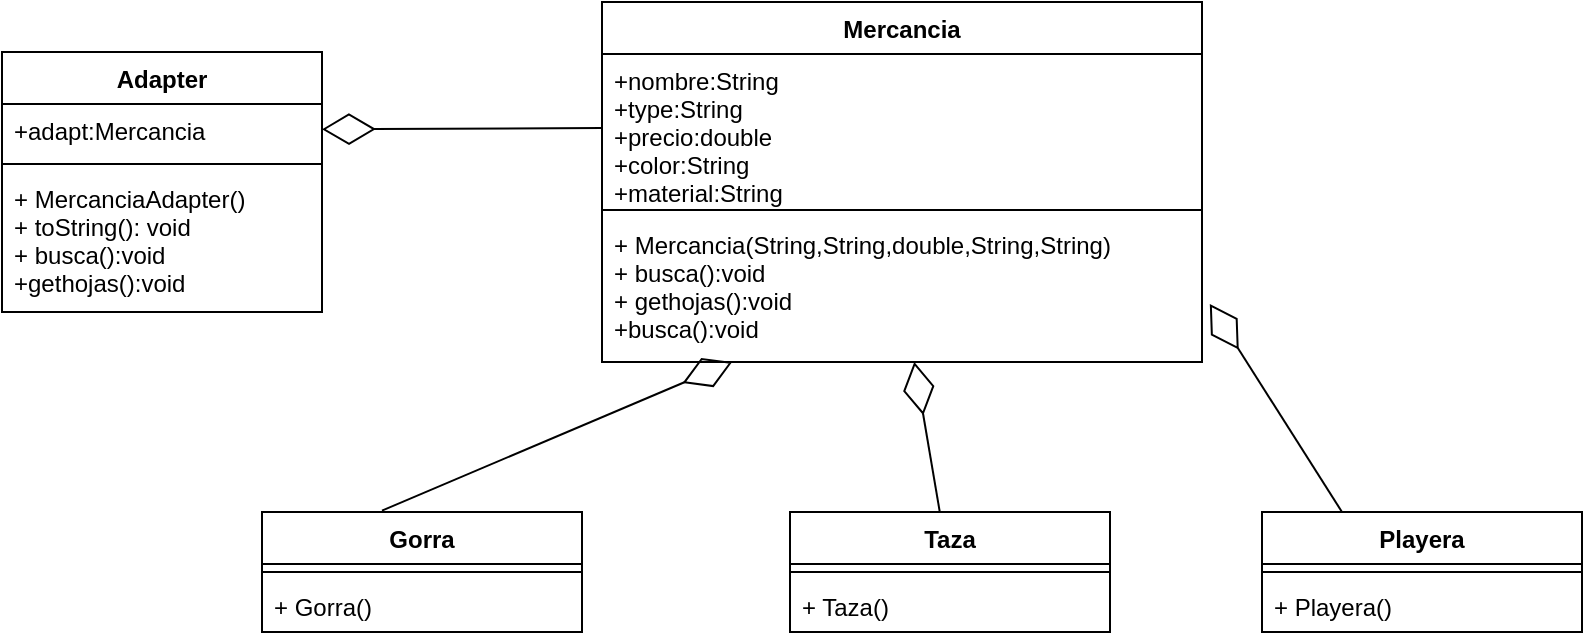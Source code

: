 <mxfile version="13.9.2" type="device"><diagram id="5bkMZD30vewf3lm7BBEv" name="Page-1"><mxGraphModel dx="1036" dy="494" grid="1" gridSize="10" guides="1" tooltips="1" connect="1" arrows="1" fold="1" page="1" pageScale="1" pageWidth="827" pageHeight="1169" math="0" shadow="0"><root><mxCell id="0"/><mxCell id="1" parent="0"/><mxCell id="4RvHICBWk5gI1mkjCIUd-1" value="Mercancia" style="swimlane;fontStyle=1;align=center;verticalAlign=top;childLayout=stackLayout;horizontal=1;startSize=26;horizontalStack=0;resizeParent=1;resizeParentMax=0;resizeLast=0;collapsible=1;marginBottom=0;" vertex="1" parent="1"><mxGeometry x="320" y="115" width="300" height="180" as="geometry"/></mxCell><mxCell id="4RvHICBWk5gI1mkjCIUd-2" value="+nombre:String&#10;+type:String&#10;+precio:double&#10;+color:String&#10;+material:String" style="text;strokeColor=none;fillColor=none;align=left;verticalAlign=top;spacingLeft=4;spacingRight=4;overflow=hidden;rotatable=0;points=[[0,0.5],[1,0.5]];portConstraint=eastwest;" vertex="1" parent="4RvHICBWk5gI1mkjCIUd-1"><mxGeometry y="26" width="300" height="74" as="geometry"/></mxCell><mxCell id="4RvHICBWk5gI1mkjCIUd-3" value="" style="line;strokeWidth=1;fillColor=none;align=left;verticalAlign=middle;spacingTop=-1;spacingLeft=3;spacingRight=3;rotatable=0;labelPosition=right;points=[];portConstraint=eastwest;" vertex="1" parent="4RvHICBWk5gI1mkjCIUd-1"><mxGeometry y="100" width="300" height="8" as="geometry"/></mxCell><mxCell id="4RvHICBWk5gI1mkjCIUd-4" value="+ Mercancia(String,String,double,String,String)&#10;+ busca():void&#10;+ gethojas():void&#10;+busca():void" style="text;strokeColor=none;fillColor=none;align=left;verticalAlign=top;spacingLeft=4;spacingRight=4;overflow=hidden;rotatable=0;points=[[0,0.5],[1,0.5]];portConstraint=eastwest;" vertex="1" parent="4RvHICBWk5gI1mkjCIUd-1"><mxGeometry y="108" width="300" height="72" as="geometry"/></mxCell><mxCell id="4RvHICBWk5gI1mkjCIUd-9" value="Adapter" style="swimlane;fontStyle=1;align=center;verticalAlign=top;childLayout=stackLayout;horizontal=1;startSize=26;horizontalStack=0;resizeParent=1;resizeParentMax=0;resizeLast=0;collapsible=1;marginBottom=0;" vertex="1" parent="1"><mxGeometry x="20" y="140" width="160" height="130" as="geometry"/></mxCell><mxCell id="4RvHICBWk5gI1mkjCIUd-10" value="+adapt:Mercancia" style="text;strokeColor=none;fillColor=none;align=left;verticalAlign=top;spacingLeft=4;spacingRight=4;overflow=hidden;rotatable=0;points=[[0,0.5],[1,0.5]];portConstraint=eastwest;" vertex="1" parent="4RvHICBWk5gI1mkjCIUd-9"><mxGeometry y="26" width="160" height="26" as="geometry"/></mxCell><mxCell id="4RvHICBWk5gI1mkjCIUd-11" value="" style="line;strokeWidth=1;fillColor=none;align=left;verticalAlign=middle;spacingTop=-1;spacingLeft=3;spacingRight=3;rotatable=0;labelPosition=right;points=[];portConstraint=eastwest;" vertex="1" parent="4RvHICBWk5gI1mkjCIUd-9"><mxGeometry y="52" width="160" height="8" as="geometry"/></mxCell><mxCell id="4RvHICBWk5gI1mkjCIUd-12" value="+ MercanciaAdapter()&#10;+ toString(): void&#10;+ busca():void&#10;+gethojas():void" style="text;strokeColor=none;fillColor=none;align=left;verticalAlign=top;spacingLeft=4;spacingRight=4;overflow=hidden;rotatable=0;points=[[0,0.5],[1,0.5]];portConstraint=eastwest;" vertex="1" parent="4RvHICBWk5gI1mkjCIUd-9"><mxGeometry y="60" width="160" height="70" as="geometry"/></mxCell><mxCell id="4RvHICBWk5gI1mkjCIUd-16" value="" style="endArrow=diamondThin;endFill=0;endSize=24;html=1;exitX=0;exitY=0.5;exitDx=0;exitDy=0;" edge="1" parent="1" source="4RvHICBWk5gI1mkjCIUd-2" target="4RvHICBWk5gI1mkjCIUd-10"><mxGeometry width="160" relative="1" as="geometry"><mxPoint x="190" y="200" as="sourcePoint"/><mxPoint x="350" y="200" as="targetPoint"/></mxGeometry></mxCell><mxCell id="4RvHICBWk5gI1mkjCIUd-17" value="Gorra" style="swimlane;fontStyle=1;align=center;verticalAlign=top;childLayout=stackLayout;horizontal=1;startSize=26;horizontalStack=0;resizeParent=1;resizeParentMax=0;resizeLast=0;collapsible=1;marginBottom=0;" vertex="1" parent="1"><mxGeometry x="150" y="370" width="160" height="60" as="geometry"/></mxCell><mxCell id="4RvHICBWk5gI1mkjCIUd-19" value="" style="line;strokeWidth=1;fillColor=none;align=left;verticalAlign=middle;spacingTop=-1;spacingLeft=3;spacingRight=3;rotatable=0;labelPosition=right;points=[];portConstraint=eastwest;" vertex="1" parent="4RvHICBWk5gI1mkjCIUd-17"><mxGeometry y="26" width="160" height="8" as="geometry"/></mxCell><mxCell id="4RvHICBWk5gI1mkjCIUd-20" value="+ Gorra()" style="text;strokeColor=none;fillColor=none;align=left;verticalAlign=top;spacingLeft=4;spacingRight=4;overflow=hidden;rotatable=0;points=[[0,0.5],[1,0.5]];portConstraint=eastwest;" vertex="1" parent="4RvHICBWk5gI1mkjCIUd-17"><mxGeometry y="34" width="160" height="26" as="geometry"/></mxCell><mxCell id="4RvHICBWk5gI1mkjCIUd-21" value="Taza" style="swimlane;fontStyle=1;align=center;verticalAlign=top;childLayout=stackLayout;horizontal=1;startSize=26;horizontalStack=0;resizeParent=1;resizeParentMax=0;resizeLast=0;collapsible=1;marginBottom=0;" vertex="1" parent="1"><mxGeometry x="414" y="370" width="160" height="60" as="geometry"/></mxCell><mxCell id="4RvHICBWk5gI1mkjCIUd-23" value="" style="line;strokeWidth=1;fillColor=none;align=left;verticalAlign=middle;spacingTop=-1;spacingLeft=3;spacingRight=3;rotatable=0;labelPosition=right;points=[];portConstraint=eastwest;" vertex="1" parent="4RvHICBWk5gI1mkjCIUd-21"><mxGeometry y="26" width="160" height="8" as="geometry"/></mxCell><mxCell id="4RvHICBWk5gI1mkjCIUd-24" value="+ Taza()" style="text;strokeColor=none;fillColor=none;align=left;verticalAlign=top;spacingLeft=4;spacingRight=4;overflow=hidden;rotatable=0;points=[[0,0.5],[1,0.5]];portConstraint=eastwest;" vertex="1" parent="4RvHICBWk5gI1mkjCIUd-21"><mxGeometry y="34" width="160" height="26" as="geometry"/></mxCell><mxCell id="4RvHICBWk5gI1mkjCIUd-25" value="Playera" style="swimlane;fontStyle=1;align=center;verticalAlign=top;childLayout=stackLayout;horizontal=1;startSize=26;horizontalStack=0;resizeParent=1;resizeParentMax=0;resizeLast=0;collapsible=1;marginBottom=0;" vertex="1" parent="1"><mxGeometry x="650" y="370" width="160" height="60" as="geometry"/></mxCell><mxCell id="4RvHICBWk5gI1mkjCIUd-27" value="" style="line;strokeWidth=1;fillColor=none;align=left;verticalAlign=middle;spacingTop=-1;spacingLeft=3;spacingRight=3;rotatable=0;labelPosition=right;points=[];portConstraint=eastwest;" vertex="1" parent="4RvHICBWk5gI1mkjCIUd-25"><mxGeometry y="26" width="160" height="8" as="geometry"/></mxCell><mxCell id="4RvHICBWk5gI1mkjCIUd-28" value="+ Playera()" style="text;strokeColor=none;fillColor=none;align=left;verticalAlign=top;spacingLeft=4;spacingRight=4;overflow=hidden;rotatable=0;points=[[0,0.5],[1,0.5]];portConstraint=eastwest;" vertex="1" parent="4RvHICBWk5gI1mkjCIUd-25"><mxGeometry y="34" width="160" height="26" as="geometry"/></mxCell><mxCell id="4RvHICBWk5gI1mkjCIUd-29" value="" style="endArrow=diamondThin;endFill=0;endSize=24;html=1;exitX=0.375;exitY=-0.012;exitDx=0;exitDy=0;exitPerimeter=0;" edge="1" parent="1" source="4RvHICBWk5gI1mkjCIUd-17" target="4RvHICBWk5gI1mkjCIUd-4"><mxGeometry width="160" relative="1" as="geometry"><mxPoint x="210" y="340" as="sourcePoint"/><mxPoint x="370" y="340" as="targetPoint"/></mxGeometry></mxCell><mxCell id="4RvHICBWk5gI1mkjCIUd-30" value="" style="endArrow=diamondThin;endFill=0;endSize=24;html=1;" edge="1" parent="1" source="4RvHICBWk5gI1mkjCIUd-21" target="4RvHICBWk5gI1mkjCIUd-4"><mxGeometry width="160" relative="1" as="geometry"><mxPoint x="410" y="340" as="sourcePoint"/><mxPoint x="570" y="340" as="targetPoint"/></mxGeometry></mxCell><mxCell id="4RvHICBWk5gI1mkjCIUd-32" value="" style="endArrow=diamondThin;endFill=0;endSize=24;html=1;exitX=0.25;exitY=0;exitDx=0;exitDy=0;entryX=1.013;entryY=0.597;entryDx=0;entryDy=0;entryPerimeter=0;" edge="1" parent="1" source="4RvHICBWk5gI1mkjCIUd-25" target="4RvHICBWk5gI1mkjCIUd-4"><mxGeometry width="160" relative="1" as="geometry"><mxPoint x="600" y="310" as="sourcePoint"/><mxPoint x="760" y="310" as="targetPoint"/></mxGeometry></mxCell></root></mxGraphModel></diagram></mxfile>